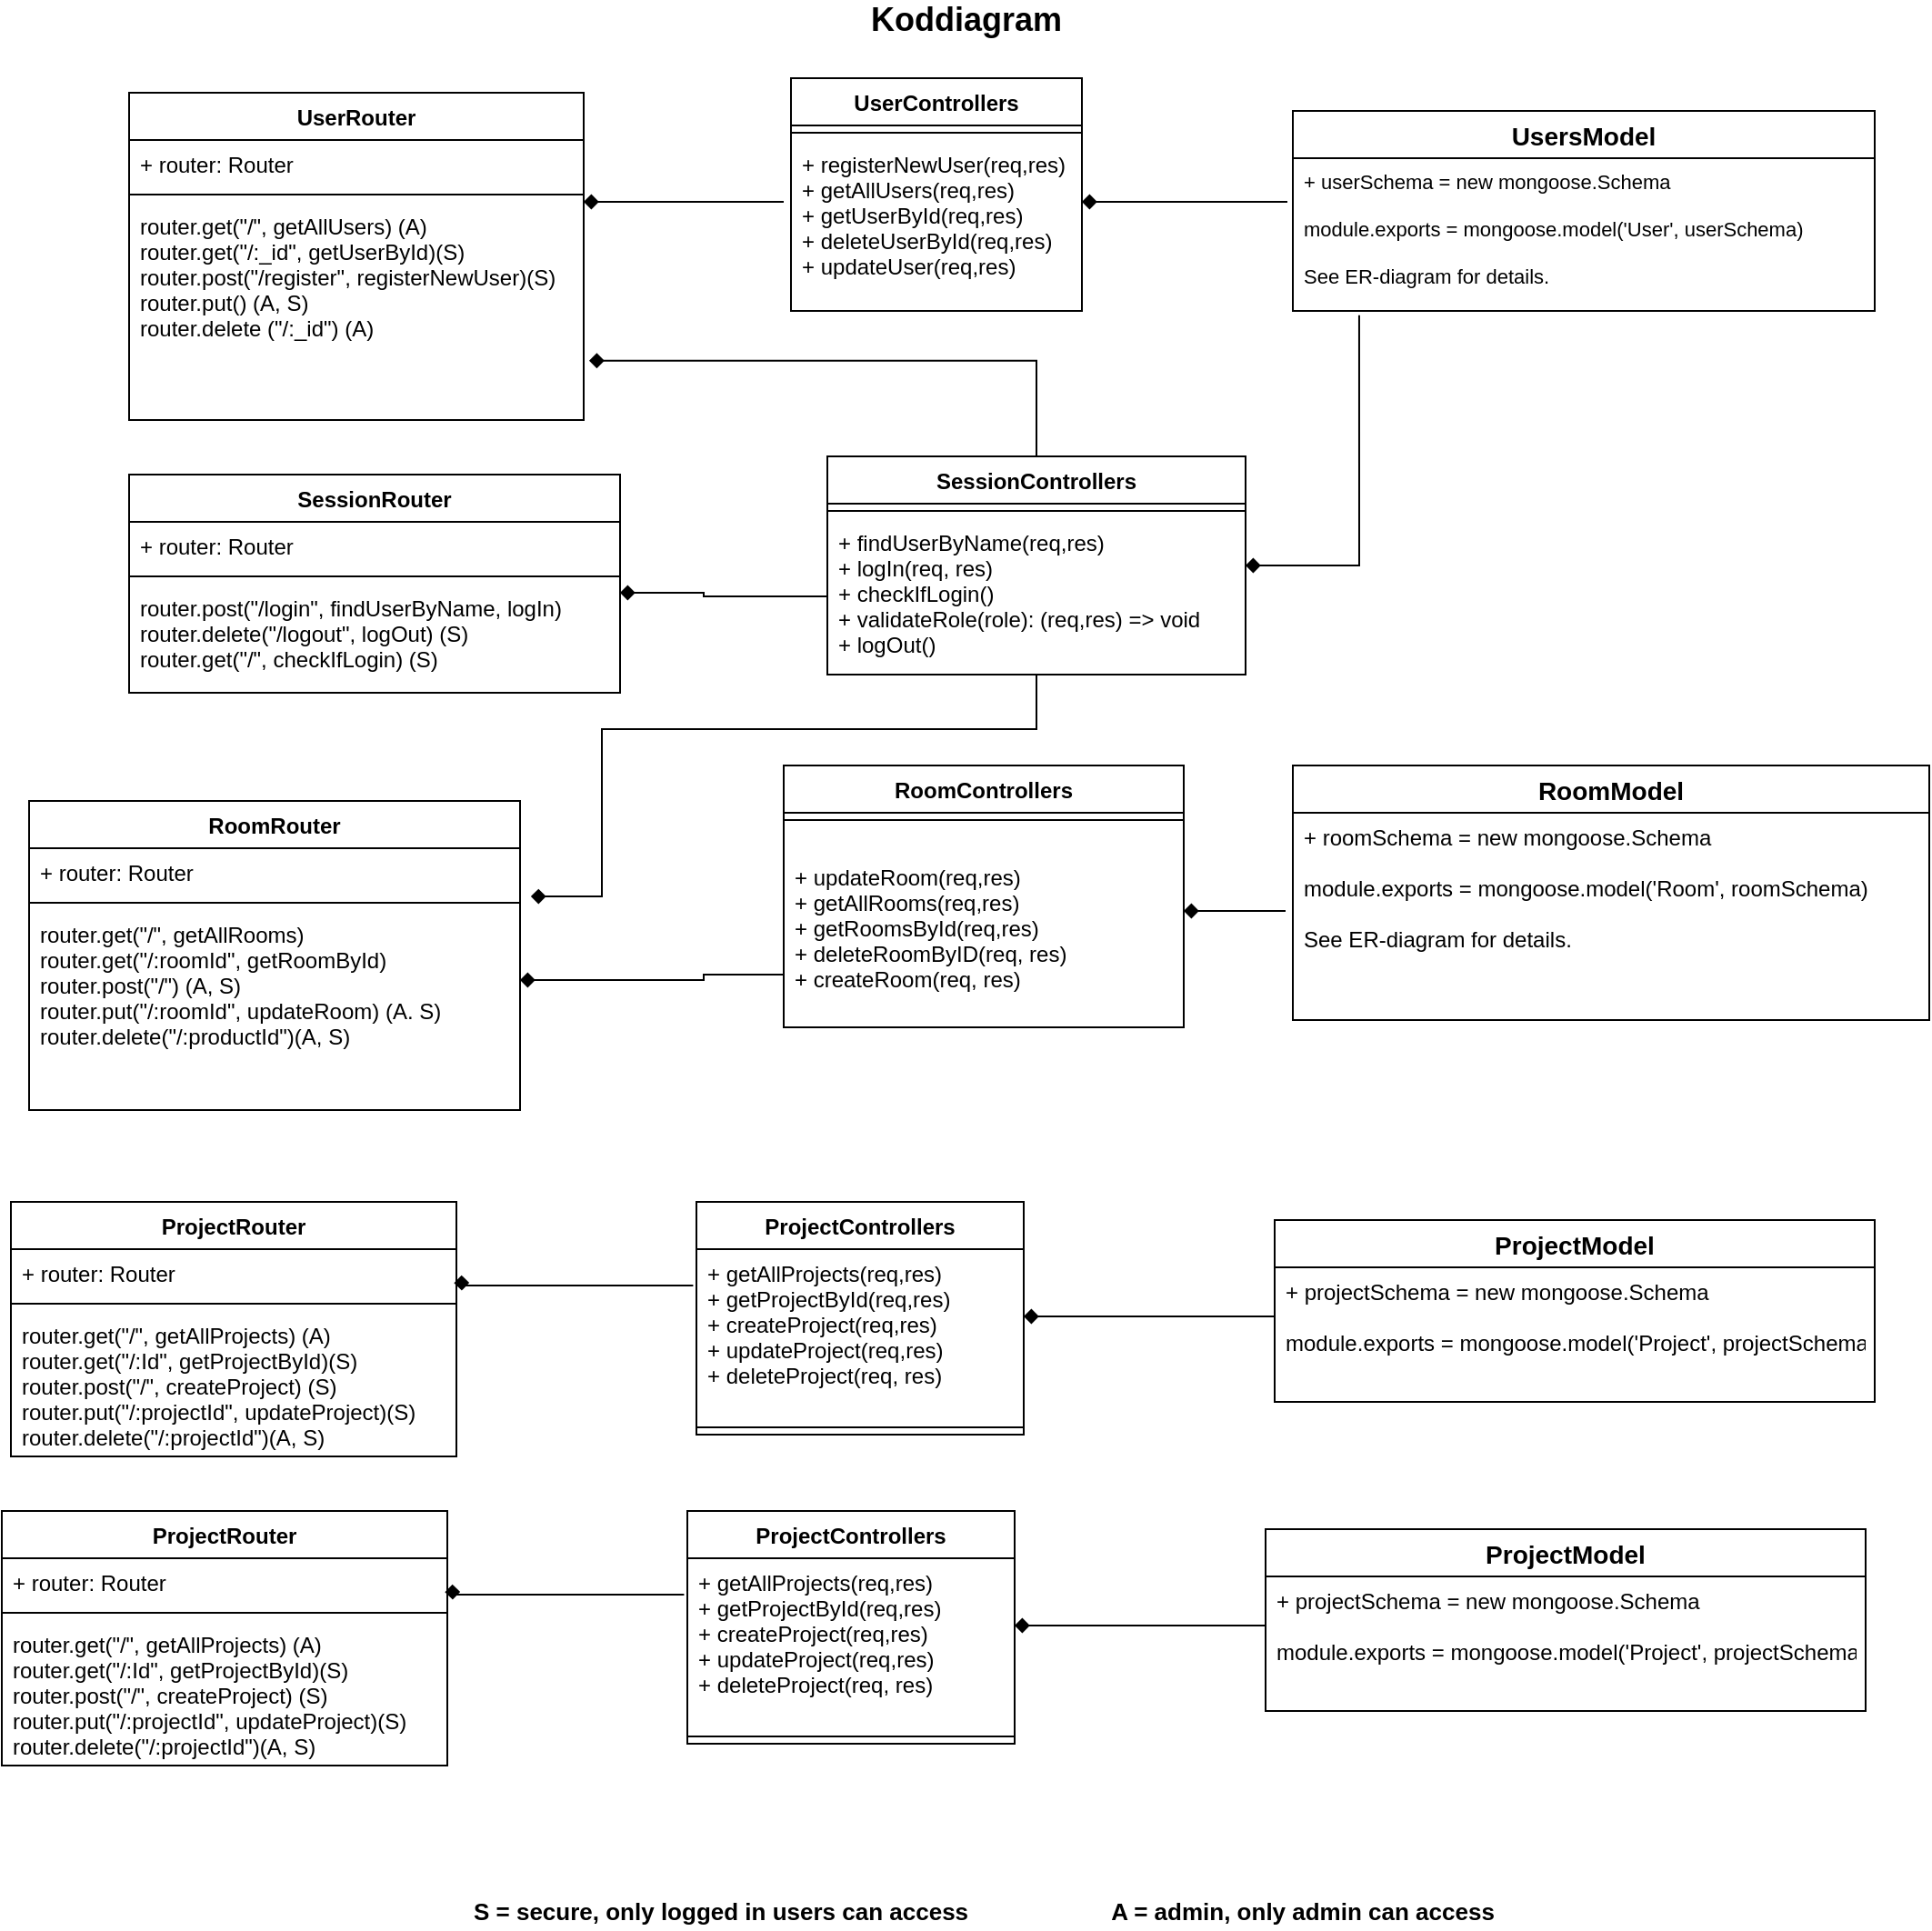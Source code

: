 <mxfile version="14.1.2" type="github">
  <diagram name="Page-1" id="5f0bae14-7c28-e335-631c-24af17079c00">
    <mxGraphModel dx="1422" dy="762" grid="1" gridSize="10" guides="1" tooltips="1" connect="1" arrows="1" fold="1" page="1" pageScale="1" pageWidth="1100" pageHeight="850" background="#ffffff" math="0" shadow="0">
      <root>
        <mxCell id="0" />
        <mxCell id="1" parent="0" />
        <mxCell id="vIjA369l-1uuV4axcZcj-1" value="UserRouter" style="swimlane;fontStyle=1;align=center;verticalAlign=top;childLayout=stackLayout;horizontal=1;startSize=26;horizontalStack=0;resizeParent=1;resizeParentMax=0;resizeLast=0;collapsible=1;marginBottom=0;" parent="1" vertex="1">
          <mxGeometry x="90" y="120" width="250" height="180" as="geometry" />
        </mxCell>
        <mxCell id="vIjA369l-1uuV4axcZcj-2" value="+ router: Router" style="text;strokeColor=none;fillColor=none;align=left;verticalAlign=top;spacingLeft=4;spacingRight=4;overflow=hidden;rotatable=0;points=[[0,0.5],[1,0.5]];portConstraint=eastwest;" parent="vIjA369l-1uuV4axcZcj-1" vertex="1">
          <mxGeometry y="26" width="250" height="26" as="geometry" />
        </mxCell>
        <mxCell id="vIjA369l-1uuV4axcZcj-3" value="" style="line;strokeWidth=1;fillColor=none;align=left;verticalAlign=middle;spacingTop=-1;spacingLeft=3;spacingRight=3;rotatable=0;labelPosition=right;points=[];portConstraint=eastwest;" parent="vIjA369l-1uuV4axcZcj-1" vertex="1">
          <mxGeometry y="52" width="250" height="8" as="geometry" />
        </mxCell>
        <mxCell id="vIjA369l-1uuV4axcZcj-4" value="router.get(&quot;/&quot;, getAllUsers) (A)&#xa;router.get(&quot;/:_id&quot;, getUserById)(S)&#xa;router.post(&quot;/register&quot;, registerNewUser)(S)&#xa;router.put() (A, S)&#xa;router.delete (&quot;/:_id&quot;) (A)" style="text;strokeColor=none;fillColor=none;align=left;verticalAlign=top;spacingLeft=4;spacingRight=4;overflow=hidden;rotatable=0;points=[[0,0.5],[1,0.5]];portConstraint=eastwest;" parent="vIjA369l-1uuV4axcZcj-1" vertex="1">
          <mxGeometry y="60" width="250" height="120" as="geometry" />
        </mxCell>
        <mxCell id="vIjA369l-1uuV4axcZcj-5" value="SessionRouter" style="swimlane;fontStyle=1;align=center;verticalAlign=top;childLayout=stackLayout;horizontal=1;startSize=26;horizontalStack=0;resizeParent=1;resizeParentMax=0;resizeLast=0;collapsible=1;marginBottom=0;" parent="1" vertex="1">
          <mxGeometry x="90" y="330" width="270" height="120" as="geometry" />
        </mxCell>
        <mxCell id="vIjA369l-1uuV4axcZcj-6" value="+ router: Router" style="text;strokeColor=none;fillColor=none;align=left;verticalAlign=top;spacingLeft=4;spacingRight=4;overflow=hidden;rotatable=0;points=[[0,0.5],[1,0.5]];portConstraint=eastwest;" parent="vIjA369l-1uuV4axcZcj-5" vertex="1">
          <mxGeometry y="26" width="270" height="26" as="geometry" />
        </mxCell>
        <mxCell id="vIjA369l-1uuV4axcZcj-7" value="" style="line;strokeWidth=1;fillColor=none;align=left;verticalAlign=middle;spacingTop=-1;spacingLeft=3;spacingRight=3;rotatable=0;labelPosition=right;points=[];portConstraint=eastwest;" parent="vIjA369l-1uuV4axcZcj-5" vertex="1">
          <mxGeometry y="52" width="270" height="8" as="geometry" />
        </mxCell>
        <mxCell id="vIjA369l-1uuV4axcZcj-8" value="router.post(&quot;/login&quot;, findUserByName, logIn) &#xa;router.delete(&quot;/logout&quot;, logOut) (S)&#xa;router.get(&quot;/&quot;, checkIfLogin) (S)" style="text;strokeColor=none;fillColor=none;align=left;verticalAlign=top;spacingLeft=4;spacingRight=4;overflow=hidden;rotatable=0;points=[[0,0.5],[1,0.5]];portConstraint=eastwest;" parent="vIjA369l-1uuV4axcZcj-5" vertex="1">
          <mxGeometry y="60" width="270" height="60" as="geometry" />
        </mxCell>
        <mxCell id="vIjA369l-1uuV4axcZcj-9" value="UsersModel" style="swimlane;fontStyle=1;childLayout=stackLayout;horizontal=1;startSize=26;horizontalStack=0;resizeParent=1;resizeParentMax=0;resizeLast=0;collapsible=1;marginBottom=0;align=center;fontSize=14;" parent="1" vertex="1">
          <mxGeometry x="730" y="130" width="320" height="110" as="geometry" />
        </mxCell>
        <mxCell id="vIjA369l-1uuV4axcZcj-10" value="+ userSchema = new mongoose.Schema&#xa;&#xa;module.exports = mongoose.model(&#39;User&#39;, userSchema)&#xa;&#xa;See ER-diagram for details. " style="text;strokeColor=none;fillColor=none;spacingLeft=4;spacingRight=4;overflow=hidden;rotatable=0;points=[[0,0.5],[1,0.5]];portConstraint=eastwest;fontSize=11;" parent="vIjA369l-1uuV4axcZcj-9" vertex="1">
          <mxGeometry y="26" width="320" height="84" as="geometry" />
        </mxCell>
        <mxCell id="vIjA369l-1uuV4axcZcj-11" value="UserControllers" style="swimlane;fontStyle=1;align=center;verticalAlign=top;childLayout=stackLayout;horizontal=1;startSize=26;horizontalStack=0;resizeParent=1;resizeParentMax=0;resizeLast=0;collapsible=1;marginBottom=0;" parent="1" vertex="1">
          <mxGeometry x="454" y="112" width="160" height="128" as="geometry" />
        </mxCell>
        <mxCell id="vIjA369l-1uuV4axcZcj-12" value="" style="line;strokeWidth=1;fillColor=none;align=left;verticalAlign=middle;spacingTop=-1;spacingLeft=3;spacingRight=3;rotatable=0;labelPosition=right;points=[];portConstraint=eastwest;" parent="vIjA369l-1uuV4axcZcj-11" vertex="1">
          <mxGeometry y="26" width="160" height="8" as="geometry" />
        </mxCell>
        <mxCell id="vIjA369l-1uuV4axcZcj-13" value="+ registerNewUser(req,res)&#xa;+ getAllUsers(req,res)&#xa;+ getUserById(req,res)&#xa;+ deleteUserById(req,res)&#xa;+ updateUser(req,res)" style="text;strokeColor=none;fillColor=none;align=left;verticalAlign=top;spacingLeft=4;spacingRight=4;overflow=hidden;rotatable=0;points=[[0,0.5],[1,0.5]];portConstraint=eastwest;" parent="vIjA369l-1uuV4axcZcj-11" vertex="1">
          <mxGeometry y="34" width="160" height="94" as="geometry" />
        </mxCell>
        <mxCell id="vIjA369l-1uuV4axcZcj-14" style="edgeStyle=orthogonalEdgeStyle;rounded=0;orthogonalLoop=1;jettySize=auto;html=1;endArrow=none;endFill=0;startArrow=diamond;startFill=1;" parent="1" source="vIjA369l-1uuV4axcZcj-34" target="vIjA369l-1uuV4axcZcj-30" edge="1">
          <mxGeometry relative="1" as="geometry">
            <mxPoint x="400" y="608" as="targetPoint" />
            <Array as="points">
              <mxPoint x="406" y="608" />
              <mxPoint x="406" y="605" />
            </Array>
          </mxGeometry>
        </mxCell>
        <mxCell id="vIjA369l-1uuV4axcZcj-15" style="edgeStyle=orthogonalEdgeStyle;rounded=0;orthogonalLoop=1;jettySize=auto;html=1;endArrow=none;endFill=0;startArrow=diamond;startFill=1;" parent="1" source="vIjA369l-1uuV4axcZcj-30" edge="1">
          <mxGeometry relative="1" as="geometry">
            <mxPoint x="726" y="570" as="targetPoint" />
            <Array as="points">
              <mxPoint x="670" y="570" />
              <mxPoint x="670" y="570" />
            </Array>
          </mxGeometry>
        </mxCell>
        <mxCell id="vIjA369l-1uuV4axcZcj-16" style="edgeStyle=orthogonalEdgeStyle;rounded=0;orthogonalLoop=1;jettySize=auto;html=1;endArrow=none;endFill=0;startArrow=diamond;startFill=1;entryX=-0.025;entryY=0.362;entryDx=0;entryDy=0;entryPerimeter=0;" parent="1" source="vIjA369l-1uuV4axcZcj-4" target="vIjA369l-1uuV4axcZcj-13" edge="1">
          <mxGeometry relative="1" as="geometry">
            <mxPoint x="440" y="180" as="targetPoint" />
            <Array as="points">
              <mxPoint x="370" y="180" />
              <mxPoint x="370" y="180" />
            </Array>
          </mxGeometry>
        </mxCell>
        <mxCell id="vIjA369l-1uuV4axcZcj-17" style="edgeStyle=orthogonalEdgeStyle;rounded=0;orthogonalLoop=1;jettySize=auto;html=1;endArrow=none;endFill=0;startArrow=diamond;startFill=1;" parent="1" source="vIjA369l-1uuV4axcZcj-13" edge="1">
          <mxGeometry relative="1" as="geometry">
            <mxPoint x="727" y="180" as="targetPoint" />
            <Array as="points">
              <mxPoint x="727" y="180" />
            </Array>
          </mxGeometry>
        </mxCell>
        <mxCell id="vIjA369l-1uuV4axcZcj-18" value="&lt;font style=&quot;font-size: 18px&quot;&gt;&lt;b&gt;Koddiagram&lt;/b&gt;&lt;/font&gt;" style="text;html=1;align=center;verticalAlign=middle;resizable=0;points=[];autosize=1;fontSize=12;" parent="1" vertex="1">
          <mxGeometry x="490" y="70" width="120" height="20" as="geometry" />
        </mxCell>
        <mxCell id="vIjA369l-1uuV4axcZcj-19" style="edgeStyle=orthogonalEdgeStyle;rounded=0;orthogonalLoop=1;jettySize=auto;html=1;fontSize=12;startArrow=diamond;startFill=1;endArrow=none;endFill=0;entryX=0;entryY=0.5;entryDx=0;entryDy=0;" parent="1" source="vIjA369l-1uuV4axcZcj-8" target="vIjA369l-1uuV4axcZcj-27" edge="1">
          <mxGeometry relative="1" as="geometry">
            <mxPoint x="406" y="395" as="targetPoint" />
            <Array as="points">
              <mxPoint x="406" y="395" />
              <mxPoint x="406" y="397" />
            </Array>
          </mxGeometry>
        </mxCell>
        <mxCell id="vIjA369l-1uuV4axcZcj-20" style="edgeStyle=orthogonalEdgeStyle;rounded=0;orthogonalLoop=1;jettySize=auto;html=1;entryX=0.114;entryY=1.029;entryDx=0;entryDy=0;entryPerimeter=0;fontSize=12;endArrow=none;endFill=0;startArrow=diamond;startFill=1;" parent="1" source="vIjA369l-1uuV4axcZcj-27" target="vIjA369l-1uuV4axcZcj-10" edge="1">
          <mxGeometry relative="1" as="geometry">
            <mxPoint x="731.98" y="280.35" as="targetPoint" />
            <Array as="points">
              <mxPoint x="766" y="380" />
            </Array>
          </mxGeometry>
        </mxCell>
        <mxCell id="vIjA369l-1uuV4axcZcj-21" value="RoomModel" style="swimlane;fontStyle=1;childLayout=stackLayout;horizontal=1;startSize=26;horizontalStack=0;resizeParent=1;resizeParentMax=0;resizeLast=0;collapsible=1;marginBottom=0;align=center;fontSize=14;" parent="1" vertex="1">
          <mxGeometry x="730" y="490" width="350" height="140" as="geometry" />
        </mxCell>
        <mxCell id="vIjA369l-1uuV4axcZcj-22" value="+ roomSchema = new mongoose.Schema&#xa;&#xa;module.exports = mongoose.model(&#39;Room&#39;, roomSchema)&#xa;&#xa;See ER-diagram for details. " style="text;strokeColor=none;fillColor=none;spacingLeft=4;spacingRight=4;overflow=hidden;rotatable=0;points=[[0,0.5],[1,0.5]];portConstraint=eastwest;fontSize=12;" parent="vIjA369l-1uuV4axcZcj-21" vertex="1">
          <mxGeometry y="26" width="350" height="114" as="geometry" />
        </mxCell>
        <mxCell id="vIjA369l-1uuV4axcZcj-23" style="edgeStyle=orthogonalEdgeStyle;rounded=0;orthogonalLoop=1;jettySize=auto;html=1;entryX=1.012;entryY=0.728;entryDx=0;entryDy=0;entryPerimeter=0;startArrow=none;startFill=0;endArrow=diamond;endFill=1;" parent="1" source="vIjA369l-1uuV4axcZcj-25" target="vIjA369l-1uuV4axcZcj-4" edge="1">
          <mxGeometry relative="1" as="geometry" />
        </mxCell>
        <mxCell id="vIjA369l-1uuV4axcZcj-24" style="edgeStyle=orthogonalEdgeStyle;rounded=0;orthogonalLoop=1;jettySize=auto;html=1;entryX=1.022;entryY=1.02;entryDx=0;entryDy=0;entryPerimeter=0;startArrow=none;startFill=0;endArrow=diamond;endFill=1;" parent="1" source="vIjA369l-1uuV4axcZcj-25" target="vIjA369l-1uuV4axcZcj-32" edge="1">
          <mxGeometry relative="1" as="geometry">
            <Array as="points">
              <mxPoint x="589" y="470" />
              <mxPoint x="350" y="470" />
              <mxPoint x="350" y="562" />
            </Array>
          </mxGeometry>
        </mxCell>
        <mxCell id="vIjA369l-1uuV4axcZcj-25" value="SessionControllers" style="swimlane;fontStyle=1;align=center;verticalAlign=top;childLayout=stackLayout;horizontal=1;startSize=26;horizontalStack=0;resizeParent=1;resizeParentMax=0;resizeLast=0;collapsible=1;marginBottom=0;" parent="1" vertex="1">
          <mxGeometry x="474" y="320" width="230" height="120" as="geometry" />
        </mxCell>
        <mxCell id="vIjA369l-1uuV4axcZcj-26" value="" style="line;strokeWidth=1;fillColor=none;align=left;verticalAlign=middle;spacingTop=-1;spacingLeft=3;spacingRight=3;rotatable=0;labelPosition=right;points=[];portConstraint=eastwest;" parent="vIjA369l-1uuV4axcZcj-25" vertex="1">
          <mxGeometry y="26" width="230" height="8" as="geometry" />
        </mxCell>
        <mxCell id="vIjA369l-1uuV4axcZcj-27" value="+ findUserByName(req,res)&#xa;+ logIn(req, res) &#xa;+ checkIfLogin()&#xa;+ validateRole(role): (req,res) =&gt; void&#xa;+ logOut()" style="text;strokeColor=none;fillColor=none;align=left;verticalAlign=top;spacingLeft=4;spacingRight=4;overflow=hidden;rotatable=0;points=[[0,0.5],[1,0.5]];portConstraint=eastwest;" parent="vIjA369l-1uuV4axcZcj-25" vertex="1">
          <mxGeometry y="34" width="230" height="86" as="geometry" />
        </mxCell>
        <mxCell id="vIjA369l-1uuV4axcZcj-28" value="RoomControllers" style="swimlane;fontStyle=1;align=center;verticalAlign=top;childLayout=stackLayout;horizontal=1;startSize=26;horizontalStack=0;resizeParent=1;resizeParentMax=0;resizeLast=0;collapsible=1;marginBottom=0;" parent="1" vertex="1">
          <mxGeometry x="450" y="490" width="220" height="144" as="geometry" />
        </mxCell>
        <mxCell id="vIjA369l-1uuV4axcZcj-29" value="" style="line;strokeWidth=1;fillColor=none;align=left;verticalAlign=middle;spacingTop=-1;spacingLeft=3;spacingRight=3;rotatable=0;labelPosition=right;points=[];portConstraint=eastwest;" parent="vIjA369l-1uuV4axcZcj-28" vertex="1">
          <mxGeometry y="26" width="220" height="8" as="geometry" />
        </mxCell>
        <mxCell id="vIjA369l-1uuV4axcZcj-30" value="&#xa;+ updateRoom(req,res) &#xa;+ getAllRooms(req,res)&#xa;+ getRoomsById(req,res)&#xa;+ deleteRoomByID(req, res)&#xa;+ createRoom(req, res)" style="text;strokeColor=none;fillColor=none;align=left;verticalAlign=top;spacingLeft=4;spacingRight=4;overflow=hidden;rotatable=0;points=[[0,0.5],[1,0.5]];portConstraint=eastwest;" parent="vIjA369l-1uuV4axcZcj-28" vertex="1">
          <mxGeometry y="34" width="220" height="110" as="geometry" />
        </mxCell>
        <mxCell id="vIjA369l-1uuV4axcZcj-31" value="RoomRouter" style="swimlane;fontStyle=1;align=center;verticalAlign=top;childLayout=stackLayout;horizontal=1;startSize=26;horizontalStack=0;resizeParent=1;resizeParentMax=0;resizeLast=0;collapsible=1;marginBottom=0;" parent="1" vertex="1">
          <mxGeometry x="35" y="509.5" width="270" height="170" as="geometry" />
        </mxCell>
        <mxCell id="vIjA369l-1uuV4axcZcj-32" value="+ router: Router" style="text;strokeColor=none;fillColor=none;align=left;verticalAlign=top;spacingLeft=4;spacingRight=4;overflow=hidden;rotatable=0;points=[[0,0.5],[1,0.5]];portConstraint=eastwest;" parent="vIjA369l-1uuV4axcZcj-31" vertex="1">
          <mxGeometry y="26" width="270" height="26" as="geometry" />
        </mxCell>
        <mxCell id="vIjA369l-1uuV4axcZcj-33" value="" style="line;strokeWidth=1;fillColor=none;align=left;verticalAlign=middle;spacingTop=-1;spacingLeft=3;spacingRight=3;rotatable=0;labelPosition=right;points=[];portConstraint=eastwest;" parent="vIjA369l-1uuV4axcZcj-31" vertex="1">
          <mxGeometry y="52" width="270" height="8" as="geometry" />
        </mxCell>
        <mxCell id="vIjA369l-1uuV4axcZcj-34" value="router.get(&quot;/&quot;, getAllRooms)&#xa;router.get(&quot;/:roomId&quot;, getRoomById)&#xa;router.post(&quot;/&quot;) (A, S)&#xa;router.put(&quot;/:roomId&quot;, updateRoom) (A. S)&#xa;router.delete(&quot;/:productId&quot;)(A, S)&#xa;" style="text;strokeColor=none;fillColor=none;align=left;verticalAlign=top;spacingLeft=4;spacingRight=4;overflow=hidden;rotatable=0;points=[[0,0.5],[1,0.5]];portConstraint=eastwest;" parent="vIjA369l-1uuV4axcZcj-31" vertex="1">
          <mxGeometry y="60" width="270" height="110" as="geometry" />
        </mxCell>
        <mxCell id="vIjA369l-1uuV4axcZcj-35" value="S = secure, only logged in users can access" style="text;html=1;align=center;verticalAlign=middle;resizable=0;points=[];autosize=1;fontSize=13;fontStyle=1" parent="1" vertex="1">
          <mxGeometry x="270" y="1110" width="290" height="20" as="geometry" />
        </mxCell>
        <mxCell id="vIjA369l-1uuV4axcZcj-36" value="A = admin, only admin can access" style="text;html=1;align=center;verticalAlign=middle;resizable=0;points=[];autosize=1;fontSize=13;fontStyle=1" parent="1" vertex="1">
          <mxGeometry x="620" y="1110" width="230" height="20" as="geometry" />
        </mxCell>
        <mxCell id="vIjA369l-1uuV4axcZcj-37" value="&lt;span style=&quot;color: rgba(0 , 0 , 0 , 0) ; font-family: monospace ; font-size: 0px&quot;&gt;%3CmxGraphModel%3E%3Croot%3E%3CmxCell%20id%3D%220%22%2F%3E%3CmxCell%20id%3D%221%22%20parent%3D%220%22%2F%3E%3CmxCell%20id%3D%222%22%20value%3D%22ProductControllers%22%20style%3D%22swimlane%3BfontStyle%3D1%3Balign%3Dcenter%3BverticalAlign%3Dtop%3BchildLayout%3DstackLayout%3Bhorizontal%3D1%3BstartSize%3D26%3BhorizontalStack%3D0%3BresizeParent%3D1%3BresizeParentMax%3D0%3BresizeLast%3D0%3Bcollapsible%3D1%3BmarginBottom%3D0%3B%22%20vertex%3D%221%22%20parent%3D%221%22%3E%3CmxGeometry%20x%3D%22380%22%20y%3D%22530%22%20width%3D%22160%22%20height%3D%22160%22%20as%3D%22geometry%22%2F%3E%3C%2FmxCell%3E%3CmxCell%20id%3D%223%22%20value%3D%22%2B%20field%3A%20type%22%20style%3D%22text%3BstrokeColor%3Dnone%3BfillColor%3Dnone%3Balign%3Dleft%3BverticalAlign%3Dtop%3BspacingLeft%3D4%3BspacingRight%3D4%3Boverflow%3Dhidden%3Brotatable%3D0%3Bpoints%3D%5B%5B0%2C0.5%5D%2C%5B1%2C0.5%5D%5D%3BportConstraint%3Deastwest%3B%22%20vertex%3D%221%22%20parent%3D%222%22%3E%3CmxGeometry%20y%3D%2226%22%20width%3D%22160%22%20height%3D%2226%22%20as%3D%22geometry%22%2F%3E%3C%2FmxCell%3E%3CmxCell%20id%3D%224%22%20value%3D%22%22%20style%3D%22line%3BstrokeWidth%3D1%3BfillColor%3Dnone%3Balign%3Dleft%3BverticalAlign%3Dmiddle%3BspacingTop%3D-1%3BspacingLeft%3D3%3BspacingRight%3D3%3Brotatable%3D0%3BlabelPosition%3Dright%3Bpoints%3D%5B%5D%3BportConstraint%3Deastwest%3B%22%20vertex%3D%221%22%20parent%3D%222%22%3E%3CmxGeometry%20y%3D%2252%22%20width%3D%22160%22%20height%3D%228%22%20as%3D%22geometry%22%2F%3E%3C%2FmxCell%3E%3CmxCell%20id%3D%225%22%20value%3D%22updateProductStock()%26%2310%3BdeleteProduct()%26%2310%3BgetAllProducts()%26%2310%3BgetProductsFromCategory()%26%2310%3BgetProductById()%22%20style%3D%22text%3BstrokeColor%3Dnone%3BfillColor%3Dnone%3Balign%3Dleft%3BverticalAlign%3Dtop%3BspacingLeft%3D4%3BspacingRight%3D4%3Boverflow%3Dhidden%3Brotatable%3D0%3Bpoints%3D%5B%5B0%2C0.5%5D%2C%5B1%2C0.5%5D%5D%3BportConstraint%3Deastwest%3B%22%20vertex%3D%221%22%20parent%3D%222%22%3E%3CmxGeometry%20y%3D%2260%22%20width%3D%22160%22%20height%3D%22100%22%20as%3D%22geometry%22%2F%3E%3C%2FmxCell%3E%3C%2Froot%3E%3C%2FmxGraphModel%3E&lt;/span&gt;" style="text;html=1;align=center;verticalAlign=middle;resizable=0;points=[];autosize=1;" parent="1" vertex="1">
          <mxGeometry x="402" y="769" width="20" height="20" as="geometry" />
        </mxCell>
        <mxCell id="vIjA369l-1uuV4axcZcj-38" value="ProjectControllers" style="swimlane;fontStyle=1;align=center;verticalAlign=top;childLayout=stackLayout;horizontal=1;startSize=26;horizontalStack=0;resizeParent=1;resizeParentMax=0;resizeLast=0;collapsible=1;marginBottom=0;" parent="1" vertex="1">
          <mxGeometry x="402" y="730" width="180" height="128" as="geometry" />
        </mxCell>
        <mxCell id="vIjA369l-1uuV4axcZcj-39" value="+ getAllProjects(req,res) &#xa;+ getProjectById(req,res)&#xa;+ createProject(req,res)&#xa;+ updateProject(req,res)&#xa;+ deleteProject(req, res)" style="text;strokeColor=none;fillColor=none;align=left;verticalAlign=top;spacingLeft=4;spacingRight=4;overflow=hidden;rotatable=0;points=[[0,0.5],[1,0.5]];portConstraint=eastwest;" parent="vIjA369l-1uuV4axcZcj-38" vertex="1">
          <mxGeometry y="26" width="180" height="94" as="geometry" />
        </mxCell>
        <mxCell id="vIjA369l-1uuV4axcZcj-40" value="" style="line;strokeWidth=1;fillColor=none;align=left;verticalAlign=middle;spacingTop=-1;spacingLeft=3;spacingRight=3;rotatable=0;labelPosition=right;points=[];portConstraint=eastwest;" parent="vIjA369l-1uuV4axcZcj-38" vertex="1">
          <mxGeometry y="120" width="180" height="8" as="geometry" />
        </mxCell>
        <mxCell id="vIjA369l-1uuV4axcZcj-41" style="edgeStyle=orthogonalEdgeStyle;rounded=0;orthogonalLoop=1;jettySize=auto;html=1;entryX=-0.01;entryY=0.769;entryDx=0;entryDy=0;entryPerimeter=0;endArrow=none;endFill=0;startArrow=diamond;startFill=1;exitX=1.012;exitY=0.876;exitDx=0;exitDy=0;exitPerimeter=0;" parent="1" source="vIjA369l-1uuV4axcZcj-46" edge="1">
          <mxGeometry relative="1" as="geometry">
            <Array as="points">
              <mxPoint x="273" y="776" />
            </Array>
            <mxPoint x="240" y="776" as="sourcePoint" />
            <mxPoint x="400.2" y="775.994" as="targetPoint" />
          </mxGeometry>
        </mxCell>
        <mxCell id="vIjA369l-1uuV4axcZcj-42" style="edgeStyle=orthogonalEdgeStyle;rounded=0;orthogonalLoop=1;jettySize=auto;html=1;entryX=0;entryY=0.5;entryDx=0;entryDy=0;endArrow=none;endFill=0;startArrow=diamond;startFill=1;" parent="1" source="vIjA369l-1uuV4axcZcj-39" target="vIjA369l-1uuV4axcZcj-44" edge="1">
          <mxGeometry relative="1" as="geometry">
            <mxPoint x="714" y="825" as="targetPoint" />
            <Array as="points">
              <mxPoint x="630" y="793" />
              <mxPoint x="630" y="793" />
            </Array>
          </mxGeometry>
        </mxCell>
        <mxCell id="vIjA369l-1uuV4axcZcj-43" value="ProjectModel" style="swimlane;fontStyle=1;childLayout=stackLayout;horizontal=1;startSize=26;horizontalStack=0;resizeParent=1;resizeParentMax=0;resizeLast=0;collapsible=1;marginBottom=0;align=center;fontSize=14;" parent="1" vertex="1">
          <mxGeometry x="720" y="740" width="330" height="100" as="geometry" />
        </mxCell>
        <mxCell id="vIjA369l-1uuV4axcZcj-44" value="+ projectSchema = new mongoose.Schema&#xa;&#xa;module.exports = mongoose.model(&#39;Project&#39;, projectSchema)" style="text;strokeColor=none;fillColor=none;spacingLeft=4;spacingRight=4;overflow=hidden;rotatable=0;points=[[0,0.5],[1,0.5]];portConstraint=eastwest;fontSize=12;" parent="vIjA369l-1uuV4axcZcj-43" vertex="1">
          <mxGeometry y="26" width="330" height="74" as="geometry" />
        </mxCell>
        <mxCell id="vIjA369l-1uuV4axcZcj-45" value="ProjectRouter" style="swimlane;fontStyle=1;align=center;verticalAlign=top;childLayout=stackLayout;horizontal=1;startSize=26;horizontalStack=0;resizeParent=1;resizeParentMax=0;resizeLast=0;collapsible=1;marginBottom=0;" parent="1" vertex="1">
          <mxGeometry x="25" y="730" width="245" height="140" as="geometry" />
        </mxCell>
        <mxCell id="vIjA369l-1uuV4axcZcj-46" value="+ router: Router" style="text;strokeColor=none;fillColor=none;align=left;verticalAlign=top;spacingLeft=4;spacingRight=4;overflow=hidden;rotatable=0;points=[[0,0.5],[1,0.5]];portConstraint=eastwest;" parent="vIjA369l-1uuV4axcZcj-45" vertex="1">
          <mxGeometry y="26" width="245" height="26" as="geometry" />
        </mxCell>
        <mxCell id="vIjA369l-1uuV4axcZcj-47" value="" style="line;strokeWidth=1;fillColor=none;align=left;verticalAlign=middle;spacingTop=-1;spacingLeft=3;spacingRight=3;rotatable=0;labelPosition=right;points=[];portConstraint=eastwest;" parent="vIjA369l-1uuV4axcZcj-45" vertex="1">
          <mxGeometry y="52" width="245" height="8" as="geometry" />
        </mxCell>
        <mxCell id="vIjA369l-1uuV4axcZcj-48" value="router.get(&quot;/&quot;, getAllProjects) (A)&#xa;router.get(&quot;/:Id&quot;, getProjectById)(S)&#xa;router.post(&quot;/&quot;, createProject) (S)&#xa;router.put(&quot;/:projectId&quot;, updateProject)(S)&#xa;router.delete(&quot;/:projectId&quot;)(A, S)&#xa;&#xa;" style="text;strokeColor=none;fillColor=none;align=left;verticalAlign=top;spacingLeft=4;spacingRight=4;overflow=hidden;rotatable=0;points=[[0,0.5],[1,0.5]];portConstraint=eastwest;" parent="vIjA369l-1uuV4axcZcj-45" vertex="1">
          <mxGeometry y="60" width="245" height="80" as="geometry" />
        </mxCell>
        <mxCell id="0PIneactTUM-8ZTIAwk0-1" value="&lt;span style=&quot;color: rgba(0 , 0 , 0 , 0) ; font-family: monospace ; font-size: 0px&quot;&gt;%3CmxGraphModel%3E%3Croot%3E%3CmxCell%20id%3D%220%22%2F%3E%3CmxCell%20id%3D%221%22%20parent%3D%220%22%2F%3E%3CmxCell%20id%3D%222%22%20value%3D%22ProductControllers%22%20style%3D%22swimlane%3BfontStyle%3D1%3Balign%3Dcenter%3BverticalAlign%3Dtop%3BchildLayout%3DstackLayout%3Bhorizontal%3D1%3BstartSize%3D26%3BhorizontalStack%3D0%3BresizeParent%3D1%3BresizeParentMax%3D0%3BresizeLast%3D0%3Bcollapsible%3D1%3BmarginBottom%3D0%3B%22%20vertex%3D%221%22%20parent%3D%221%22%3E%3CmxGeometry%20x%3D%22380%22%20y%3D%22530%22%20width%3D%22160%22%20height%3D%22160%22%20as%3D%22geometry%22%2F%3E%3C%2FmxCell%3E%3CmxCell%20id%3D%223%22%20value%3D%22%2B%20field%3A%20type%22%20style%3D%22text%3BstrokeColor%3Dnone%3BfillColor%3Dnone%3Balign%3Dleft%3BverticalAlign%3Dtop%3BspacingLeft%3D4%3BspacingRight%3D4%3Boverflow%3Dhidden%3Brotatable%3D0%3Bpoints%3D%5B%5B0%2C0.5%5D%2C%5B1%2C0.5%5D%5D%3BportConstraint%3Deastwest%3B%22%20vertex%3D%221%22%20parent%3D%222%22%3E%3CmxGeometry%20y%3D%2226%22%20width%3D%22160%22%20height%3D%2226%22%20as%3D%22geometry%22%2F%3E%3C%2FmxCell%3E%3CmxCell%20id%3D%224%22%20value%3D%22%22%20style%3D%22line%3BstrokeWidth%3D1%3BfillColor%3Dnone%3Balign%3Dleft%3BverticalAlign%3Dmiddle%3BspacingTop%3D-1%3BspacingLeft%3D3%3BspacingRight%3D3%3Brotatable%3D0%3BlabelPosition%3Dright%3Bpoints%3D%5B%5D%3BportConstraint%3Deastwest%3B%22%20vertex%3D%221%22%20parent%3D%222%22%3E%3CmxGeometry%20y%3D%2252%22%20width%3D%22160%22%20height%3D%228%22%20as%3D%22geometry%22%2F%3E%3C%2FmxCell%3E%3CmxCell%20id%3D%225%22%20value%3D%22updateProductStock()%26%2310%3BdeleteProduct()%26%2310%3BgetAllProducts()%26%2310%3BgetProductsFromCategory()%26%2310%3BgetProductById()%22%20style%3D%22text%3BstrokeColor%3Dnone%3BfillColor%3Dnone%3Balign%3Dleft%3BverticalAlign%3Dtop%3BspacingLeft%3D4%3BspacingRight%3D4%3Boverflow%3Dhidden%3Brotatable%3D0%3Bpoints%3D%5B%5B0%2C0.5%5D%2C%5B1%2C0.5%5D%5D%3BportConstraint%3Deastwest%3B%22%20vertex%3D%221%22%20parent%3D%222%22%3E%3CmxGeometry%20y%3D%2260%22%20width%3D%22160%22%20height%3D%22100%22%20as%3D%22geometry%22%2F%3E%3C%2FmxCell%3E%3C%2Froot%3E%3C%2FmxGraphModel%3E&lt;/span&gt;" style="text;html=1;align=center;verticalAlign=middle;resizable=0;points=[];autosize=1;" vertex="1" parent="1">
          <mxGeometry x="397" y="939" width="20" height="20" as="geometry" />
        </mxCell>
        <mxCell id="0PIneactTUM-8ZTIAwk0-2" value="ProjectControllers" style="swimlane;fontStyle=1;align=center;verticalAlign=top;childLayout=stackLayout;horizontal=1;startSize=26;horizontalStack=0;resizeParent=1;resizeParentMax=0;resizeLast=0;collapsible=1;marginBottom=0;" vertex="1" parent="1">
          <mxGeometry x="397" y="900" width="180" height="128" as="geometry" />
        </mxCell>
        <mxCell id="0PIneactTUM-8ZTIAwk0-3" value="+ getAllProjects(req,res) &#xa;+ getProjectById(req,res)&#xa;+ createProject(req,res)&#xa;+ updateProject(req,res)&#xa;+ deleteProject(req, res)" style="text;strokeColor=none;fillColor=none;align=left;verticalAlign=top;spacingLeft=4;spacingRight=4;overflow=hidden;rotatable=0;points=[[0,0.5],[1,0.5]];portConstraint=eastwest;" vertex="1" parent="0PIneactTUM-8ZTIAwk0-2">
          <mxGeometry y="26" width="180" height="94" as="geometry" />
        </mxCell>
        <mxCell id="0PIneactTUM-8ZTIAwk0-4" value="" style="line;strokeWidth=1;fillColor=none;align=left;verticalAlign=middle;spacingTop=-1;spacingLeft=3;spacingRight=3;rotatable=0;labelPosition=right;points=[];portConstraint=eastwest;" vertex="1" parent="0PIneactTUM-8ZTIAwk0-2">
          <mxGeometry y="120" width="180" height="8" as="geometry" />
        </mxCell>
        <mxCell id="0PIneactTUM-8ZTIAwk0-5" style="edgeStyle=orthogonalEdgeStyle;rounded=0;orthogonalLoop=1;jettySize=auto;html=1;entryX=-0.01;entryY=0.769;entryDx=0;entryDy=0;entryPerimeter=0;endArrow=none;endFill=0;startArrow=diamond;startFill=1;exitX=1.012;exitY=0.876;exitDx=0;exitDy=0;exitPerimeter=0;" edge="1" parent="1" source="0PIneactTUM-8ZTIAwk0-10">
          <mxGeometry relative="1" as="geometry">
            <Array as="points">
              <mxPoint x="268" y="946" />
            </Array>
            <mxPoint x="235" y="946" as="sourcePoint" />
            <mxPoint x="395.2" y="945.994" as="targetPoint" />
          </mxGeometry>
        </mxCell>
        <mxCell id="0PIneactTUM-8ZTIAwk0-6" style="edgeStyle=orthogonalEdgeStyle;rounded=0;orthogonalLoop=1;jettySize=auto;html=1;entryX=0;entryY=0.5;entryDx=0;entryDy=0;endArrow=none;endFill=0;startArrow=diamond;startFill=1;" edge="1" parent="1" source="0PIneactTUM-8ZTIAwk0-3" target="0PIneactTUM-8ZTIAwk0-8">
          <mxGeometry relative="1" as="geometry">
            <mxPoint x="709" y="995" as="targetPoint" />
            <Array as="points">
              <mxPoint x="625" y="963" />
              <mxPoint x="625" y="963" />
            </Array>
          </mxGeometry>
        </mxCell>
        <mxCell id="0PIneactTUM-8ZTIAwk0-7" value="ProjectModel" style="swimlane;fontStyle=1;childLayout=stackLayout;horizontal=1;startSize=26;horizontalStack=0;resizeParent=1;resizeParentMax=0;resizeLast=0;collapsible=1;marginBottom=0;align=center;fontSize=14;" vertex="1" parent="1">
          <mxGeometry x="715" y="910" width="330" height="100" as="geometry" />
        </mxCell>
        <mxCell id="0PIneactTUM-8ZTIAwk0-8" value="+ projectSchema = new mongoose.Schema&#xa;&#xa;module.exports = mongoose.model(&#39;Project&#39;, projectSchema)" style="text;strokeColor=none;fillColor=none;spacingLeft=4;spacingRight=4;overflow=hidden;rotatable=0;points=[[0,0.5],[1,0.5]];portConstraint=eastwest;fontSize=12;" vertex="1" parent="0PIneactTUM-8ZTIAwk0-7">
          <mxGeometry y="26" width="330" height="74" as="geometry" />
        </mxCell>
        <mxCell id="0PIneactTUM-8ZTIAwk0-9" value="ProjectRouter" style="swimlane;fontStyle=1;align=center;verticalAlign=top;childLayout=stackLayout;horizontal=1;startSize=26;horizontalStack=0;resizeParent=1;resizeParentMax=0;resizeLast=0;collapsible=1;marginBottom=0;" vertex="1" parent="1">
          <mxGeometry x="20" y="900" width="245" height="140" as="geometry" />
        </mxCell>
        <mxCell id="0PIneactTUM-8ZTIAwk0-10" value="+ router: Router" style="text;strokeColor=none;fillColor=none;align=left;verticalAlign=top;spacingLeft=4;spacingRight=4;overflow=hidden;rotatable=0;points=[[0,0.5],[1,0.5]];portConstraint=eastwest;" vertex="1" parent="0PIneactTUM-8ZTIAwk0-9">
          <mxGeometry y="26" width="245" height="26" as="geometry" />
        </mxCell>
        <mxCell id="0PIneactTUM-8ZTIAwk0-11" value="" style="line;strokeWidth=1;fillColor=none;align=left;verticalAlign=middle;spacingTop=-1;spacingLeft=3;spacingRight=3;rotatable=0;labelPosition=right;points=[];portConstraint=eastwest;" vertex="1" parent="0PIneactTUM-8ZTIAwk0-9">
          <mxGeometry y="52" width="245" height="8" as="geometry" />
        </mxCell>
        <mxCell id="0PIneactTUM-8ZTIAwk0-12" value="router.get(&quot;/&quot;, getAllProjects) (A)&#xa;router.get(&quot;/:Id&quot;, getProjectById)(S)&#xa;router.post(&quot;/&quot;, createProject) (S)&#xa;router.put(&quot;/:projectId&quot;, updateProject)(S)&#xa;router.delete(&quot;/:projectId&quot;)(A, S)&#xa;&#xa;" style="text;strokeColor=none;fillColor=none;align=left;verticalAlign=top;spacingLeft=4;spacingRight=4;overflow=hidden;rotatable=0;points=[[0,0.5],[1,0.5]];portConstraint=eastwest;" vertex="1" parent="0PIneactTUM-8ZTIAwk0-9">
          <mxGeometry y="60" width="245" height="80" as="geometry" />
        </mxCell>
      </root>
    </mxGraphModel>
  </diagram>
</mxfile>
